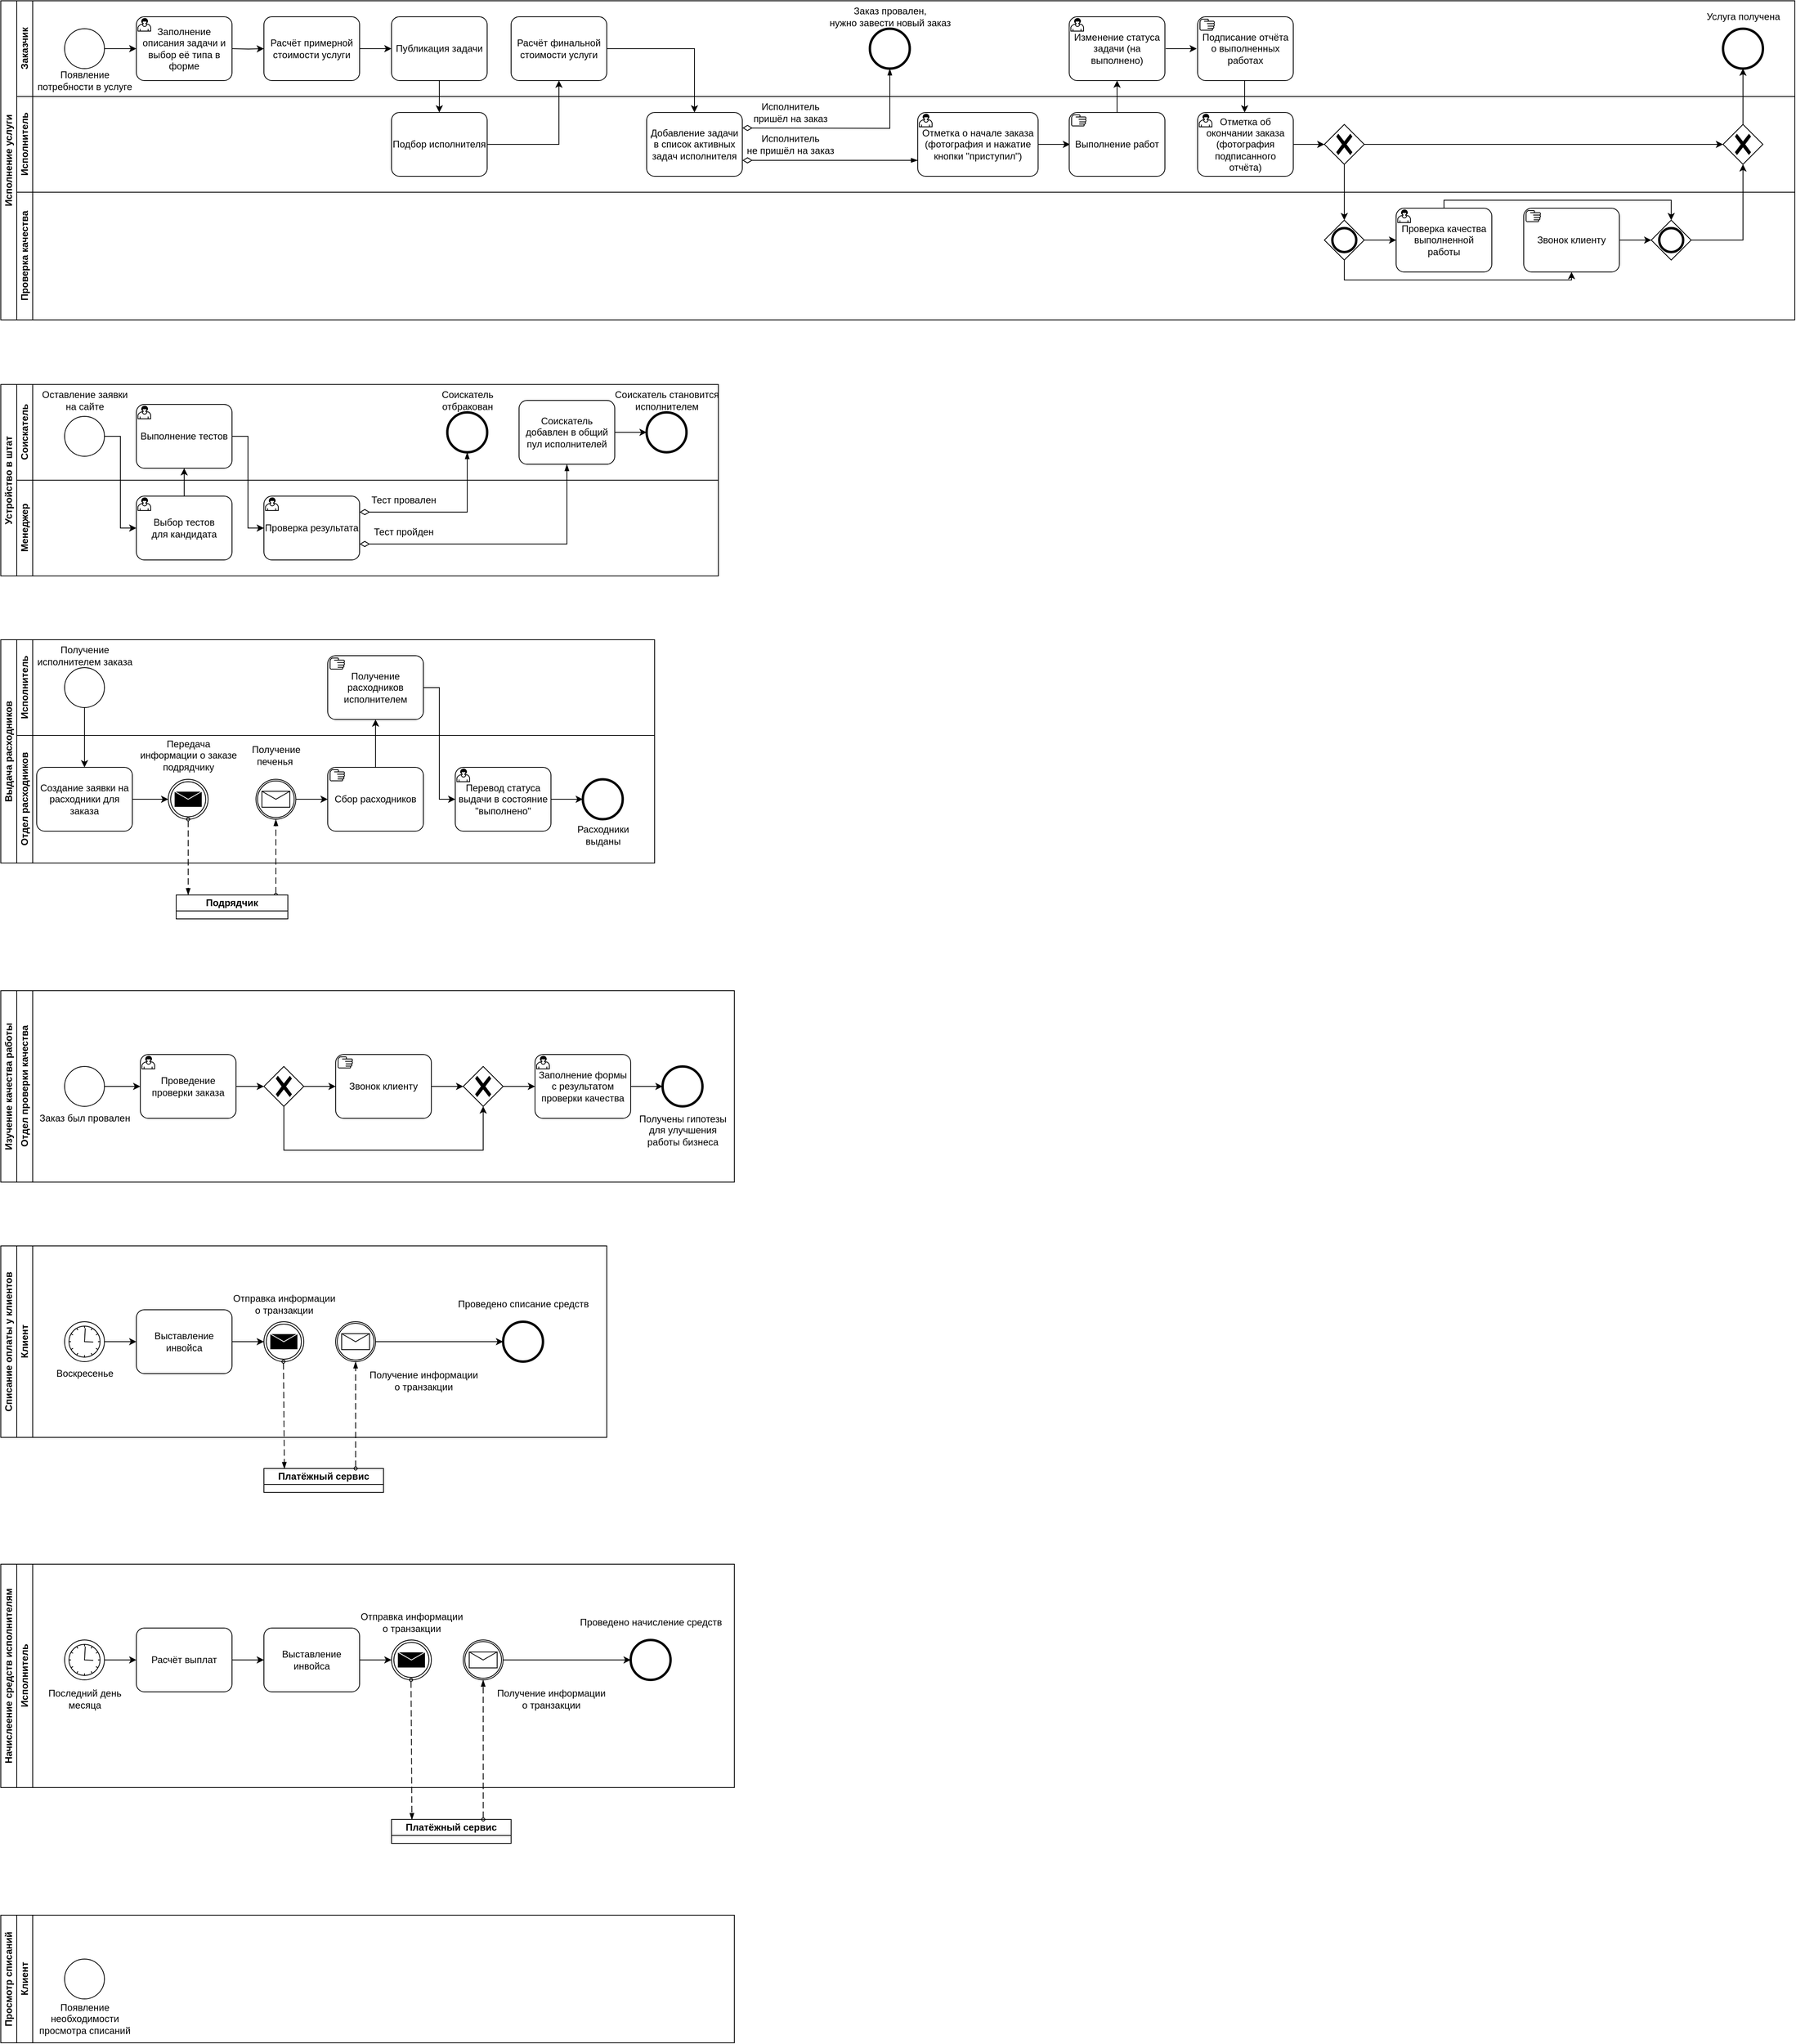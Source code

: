 <mxfile>
    <diagram id="VRIWvG7t2p2S4sPS8mSp" name="Page-1">
        <mxGraphModel dx="1194" dy="827" grid="1" gridSize="10" guides="1" tooltips="1" connect="1" arrows="1" fold="1" page="1" pageScale="1" pageWidth="1169" pageHeight="827" math="0" shadow="0">
            <root>
                <mxCell id="0"/>
                <mxCell id="1" parent="0"/>
                <mxCell id="4" value="Исполнение услуги" style="swimlane;html=1;childLayout=stackLayout;resizeParent=1;resizeParentMax=0;horizontal=0;startSize=20;horizontalStack=0;whiteSpace=wrap;" parent="1" vertex="1">
                    <mxGeometry x="40" y="40" width="2250" height="400" as="geometry"/>
                </mxCell>
                <mxCell id="5" value="Заказчик" style="swimlane;html=1;startSize=20;horizontal=0;" parent="4" vertex="1">
                    <mxGeometry x="20" width="2230" height="120" as="geometry">
                        <mxRectangle x="20" width="710" height="30" as="alternateBounds"/>
                    </mxGeometry>
                </mxCell>
                <mxCell id="15" value="" style="edgeStyle=none;html=1;" parent="5" source="12" edge="1">
                    <mxGeometry relative="1" as="geometry">
                        <mxPoint x="150" y="60" as="targetPoint"/>
                    </mxGeometry>
                </mxCell>
                <mxCell id="12" value="" style="points=[[0.145,0.145,0],[0.5,0,0],[0.855,0.145,0],[1,0.5,0],[0.855,0.855,0],[0.5,1,0],[0.145,0.855,0],[0,0.5,0]];shape=mxgraph.bpmn.event;html=1;verticalLabelPosition=bottom;labelBackgroundColor=#ffffff;verticalAlign=top;align=center;perimeter=ellipsePerimeter;outlineConnect=0;aspect=fixed;outline=standard;symbol=general;" parent="5" vertex="1">
                    <mxGeometry x="60" y="35" width="50" height="50" as="geometry"/>
                </mxCell>
                <mxCell id="13" value="Появление&lt;br&gt;потребности в услуге" style="text;html=1;align=center;verticalAlign=middle;resizable=0;points=[];autosize=1;strokeColor=none;fillColor=none;" parent="5" vertex="1">
                    <mxGeometry x="15" y="80" width="140" height="40" as="geometry"/>
                </mxCell>
                <mxCell id="22" value="Публикация задачи" style="points=[[0.25,0,0],[0.5,0,0],[0.75,0,0],[1,0.25,0],[1,0.5,0],[1,0.75,0],[0.75,1,0],[0.5,1,0],[0.25,1,0],[0,0.75,0],[0,0.5,0],[0,0.25,0]];shape=mxgraph.bpmn.task;whiteSpace=wrap;rectStyle=rounded;size=10;html=1;taskMarker=abstract;" parent="5" vertex="1">
                    <mxGeometry x="470" y="20" width="120" height="80" as="geometry"/>
                </mxCell>
                <mxCell id="68" value="" style="edgeStyle=orthogonalEdgeStyle;rounded=0;html=1;" parent="5" edge="1">
                    <mxGeometry relative="1" as="geometry">
                        <mxPoint x="1441" y="60" as="sourcePoint"/>
                        <mxPoint x="1480" y="60" as="targetPoint"/>
                    </mxGeometry>
                </mxCell>
                <mxCell id="98" value="Заполнение описания задачи и выбор её типа в форме" style="points=[[0.25,0,0],[0.5,0,0],[0.75,0,0],[1,0.25,0],[1,0.5,0],[1,0.75,0],[0.75,1,0],[0.5,1,0],[0.25,1,0],[0,0.75,0],[0,0.5,0],[0,0.25,0]];shape=mxgraph.bpmn.task;whiteSpace=wrap;rectStyle=rounded;size=10;html=1;taskMarker=user;strokeColor=default;" parent="5" vertex="1">
                    <mxGeometry x="150" y="20" width="120" height="80" as="geometry"/>
                </mxCell>
                <mxCell id="16" value="Расчёт примерной стоимости услуги" style="points=[[0.25,0,0],[0.5,0,0],[0.75,0,0],[1,0.25,0],[1,0.5,0],[1,0.75,0],[0.75,1,0],[0.5,1,0],[0.25,1,0],[0,0.75,0],[0,0.5,0],[0,0.25,0]];shape=mxgraph.bpmn.task;whiteSpace=wrap;rectStyle=rounded;size=10;html=1;taskMarker=abstract;" parent="5" vertex="1">
                    <mxGeometry x="310" y="20" width="120" height="80" as="geometry"/>
                </mxCell>
                <mxCell id="23" value="" style="edgeStyle=orthogonalEdgeStyle;rounded=0;html=1;entryX=0;entryY=0.5;entryDx=0;entryDy=0;entryPerimeter=0;" parent="5" source="16" target="22" edge="1">
                    <mxGeometry relative="1" as="geometry"/>
                </mxCell>
                <mxCell id="74" value="Расчёт финальной стоимости услуги" style="points=[[0.25,0,0],[0.5,0,0],[0.75,0,0],[1,0.25,0],[1,0.5,0],[1,0.75,0],[0.75,1,0],[0.5,1,0],[0.25,1,0],[0,0.75,0],[0,0.5,0],[0,0.25,0]];shape=mxgraph.bpmn.task;whiteSpace=wrap;rectStyle=rounded;size=10;html=1;taskMarker=abstract;" parent="5" vertex="1">
                    <mxGeometry x="620" y="20" width="120" height="80" as="geometry"/>
                </mxCell>
                <mxCell id="128" value="Изменение статуса задачи (на выполнено)" style="points=[[0.25,0,0],[0.5,0,0],[0.75,0,0],[1,0.25,0],[1,0.5,0],[1,0.75,0],[0.75,1,0],[0.5,1,0],[0.25,1,0],[0,0.75,0],[0,0.5,0],[0,0.25,0]];shape=mxgraph.bpmn.task;whiteSpace=wrap;rectStyle=rounded;size=10;html=1;taskMarker=user;strokeColor=default;" parent="5" vertex="1">
                    <mxGeometry x="1320" y="20" width="120" height="80" as="geometry"/>
                </mxCell>
                <mxCell id="131" value="Подписание отчёта о выполненных работах" style="points=[[0.25,0,0],[0.5,0,0],[0.75,0,0],[1,0.25,0],[1,0.5,0],[1,0.75,0],[0.75,1,0],[0.5,1,0],[0.25,1,0],[0,0.75,0],[0,0.5,0],[0,0.25,0]];shape=mxgraph.bpmn.task;whiteSpace=wrap;rectStyle=rounded;size=10;html=1;taskMarker=manual;strokeColor=default;" parent="5" vertex="1">
                    <mxGeometry x="1481" y="20" width="120" height="80" as="geometry"/>
                </mxCell>
                <mxCell id="72" value="" style="points=[[0.145,0.145,0],[0.5,0,0],[0.855,0.145,0],[1,0.5,0],[0.855,0.855,0],[0.5,1,0],[0.145,0.855,0],[0,0.5,0]];shape=mxgraph.bpmn.event;html=1;verticalLabelPosition=bottom;labelBackgroundColor=#ffffff;verticalAlign=top;align=center;perimeter=ellipsePerimeter;outlineConnect=0;aspect=fixed;outline=end;symbol=terminate2;" parent="5" vertex="1">
                    <mxGeometry x="2140" y="35" width="50" height="50" as="geometry"/>
                </mxCell>
                <mxCell id="134" value="Услуга получена" style="text;html=1;align=center;verticalAlign=middle;resizable=0;points=[];autosize=1;strokeColor=none;fillColor=none;" parent="5" vertex="1">
                    <mxGeometry x="2105" y="5" width="120" height="30" as="geometry"/>
                </mxCell>
                <mxCell id="161" value="" style="points=[[0.145,0.145,0],[0.5,0,0],[0.855,0.145,0],[1,0.5,0],[0.855,0.855,0],[0.5,1,0],[0.145,0.855,0],[0,0.5,0]];shape=mxgraph.bpmn.event;html=1;verticalLabelPosition=bottom;labelBackgroundColor=#ffffff;verticalAlign=top;align=center;perimeter=ellipsePerimeter;outlineConnect=0;aspect=fixed;outline=end;symbol=terminate2;strokeColor=default;" parent="5" vertex="1">
                    <mxGeometry x="1070" y="35" width="50" height="50" as="geometry"/>
                </mxCell>
                <mxCell id="163" value="Заказ провален,&lt;br&gt;нужно завести новый заказ" style="text;html=1;align=center;verticalAlign=middle;resizable=0;points=[];autosize=1;strokeColor=none;fillColor=none;" parent="5" vertex="1">
                    <mxGeometry x="1005" width="180" height="40" as="geometry"/>
                </mxCell>
                <mxCell id="19" style="edgeStyle=orthogonalEdgeStyle;html=1;entryX=0;entryY=0.5;entryDx=0;entryDy=0;entryPerimeter=0;rounded=0;" parent="4" target="16" edge="1">
                    <mxGeometry relative="1" as="geometry">
                        <mxPoint x="290" y="60" as="sourcePoint"/>
                    </mxGeometry>
                </mxCell>
                <mxCell id="24" style="edgeStyle=orthogonalEdgeStyle;rounded=0;html=1;entryX=0.5;entryY=0;entryDx=0;entryDy=0;entryPerimeter=0;" parent="4" source="22" target="17" edge="1">
                    <mxGeometry relative="1" as="geometry"/>
                </mxCell>
                <mxCell id="71" style="edgeStyle=orthogonalEdgeStyle;rounded=0;html=1;entryX=0.5;entryY=0;entryDx=0;entryDy=0;entryPerimeter=0;" parent="4" edge="1">
                    <mxGeometry relative="1" as="geometry">
                        <mxPoint x="1560" y="100" as="sourcePoint"/>
                        <mxPoint x="1560" y="140" as="targetPoint"/>
                    </mxGeometry>
                </mxCell>
                <mxCell id="75" value="" style="edgeStyle=orthogonalEdgeStyle;html=1;entryX=0.5;entryY=1;entryDx=0;entryDy=0;entryPerimeter=0;exitX=1;exitY=0.5;exitDx=0;exitDy=0;exitPerimeter=0;rounded=0;" parent="4" source="17" target="74" edge="1">
                    <mxGeometry relative="1" as="geometry"/>
                </mxCell>
                <mxCell id="76" value="" style="edgeStyle=orthogonalEdgeStyle;html=1;exitX=1;exitY=0.5;exitDx=0;exitDy=0;exitPerimeter=0;entryX=0.5;entryY=0;entryDx=0;entryDy=0;entryPerimeter=0;rounded=0;" parent="4" source="74" target="124" edge="1">
                    <mxGeometry relative="1" as="geometry">
                        <mxPoint x="757" y="100" as="sourcePoint"/>
                        <mxPoint x="813.333" y="140" as="targetPoint"/>
                    </mxGeometry>
                </mxCell>
                <mxCell id="130" value="" style="edgeStyle=orthogonalEdgeStyle;rounded=0;jumpStyle=gap;html=1;" parent="4" source="127" target="128" edge="1">
                    <mxGeometry relative="1" as="geometry"/>
                </mxCell>
                <mxCell id="51" value="Исполнитель" style="swimlane;html=1;startSize=20;horizontal=0;" parent="4" vertex="1">
                    <mxGeometry x="20" y="120" width="2230" height="120" as="geometry">
                        <mxRectangle x="20" y="120" width="710" height="30" as="alternateBounds"/>
                    </mxGeometry>
                </mxCell>
                <mxCell id="64" value="" style="edgeStyle=orthogonalEdgeStyle;rounded=0;html=1;" parent="51" edge="1">
                    <mxGeometry relative="1" as="geometry">
                        <mxPoint x="1281" y="60" as="sourcePoint"/>
                        <mxPoint x="1321" y="60" as="targetPoint"/>
                    </mxGeometry>
                </mxCell>
                <mxCell id="17" value="Подбор исполнителя" style="points=[[0.25,0,0],[0.5,0,0],[0.75,0,0],[1,0.25,0],[1,0.5,0],[1,0.75,0],[0.75,1,0],[0.5,1,0],[0.25,1,0],[0,0.75,0],[0,0.5,0],[0,0.25,0]];shape=mxgraph.bpmn.task;whiteSpace=wrap;rectStyle=rounded;size=10;html=1;taskMarker=abstract;" parent="51" vertex="1">
                    <mxGeometry x="470" y="20" width="120" height="80" as="geometry"/>
                </mxCell>
                <mxCell id="124" value="Добавление задачи в список активных задач исполнителя" style="points=[[0.25,0,0],[0.5,0,0],[0.75,0,0],[1,0.25,0],[1,0.5,0],[1,0.75,0],[0.75,1,0],[0.5,1,0],[0.25,1,0],[0,0.75,0],[0,0.5,0],[0,0.25,0]];shape=mxgraph.bpmn.task;whiteSpace=wrap;rectStyle=rounded;size=10;html=1;taskMarker=abstract;strokeColor=default;" parent="51" vertex="1">
                    <mxGeometry x="790" y="20" width="120" height="80" as="geometry"/>
                </mxCell>
                <mxCell id="125" value="Отметка о начале заказа (фотография и нажатие кнопки &quot;приступил&quot;)" style="points=[[0.25,0,0],[0.5,0,0],[0.75,0,0],[1,0.25,0],[1,0.5,0],[1,0.75,0],[0.75,1,0],[0.5,1,0],[0.25,1,0],[0,0.75,0],[0,0.5,0],[0,0.25,0]];shape=mxgraph.bpmn.task;whiteSpace=wrap;rectStyle=rounded;size=10;html=1;taskMarker=user;strokeColor=default;" parent="51" vertex="1">
                    <mxGeometry x="1130" y="20" width="151" height="80" as="geometry"/>
                </mxCell>
                <mxCell id="127" value="Выполнение работ" style="points=[[0.25,0,0],[0.5,0,0],[0.75,0,0],[1,0.25,0],[1,0.5,0],[1,0.75,0],[0.75,1,0],[0.5,1,0],[0.25,1,0],[0,0.75,0],[0,0.5,0],[0,0.25,0]];shape=mxgraph.bpmn.task;whiteSpace=wrap;rectStyle=rounded;size=10;html=1;taskMarker=manual;strokeColor=default;" parent="51" vertex="1">
                    <mxGeometry x="1320" y="20" width="120" height="80" as="geometry"/>
                </mxCell>
                <mxCell id="193" value="" style="edgeStyle=orthogonalEdgeStyle;rounded=0;jumpStyle=gap;html=1;" parent="51" source="132" target="192" edge="1">
                    <mxGeometry relative="1" as="geometry"/>
                </mxCell>
                <mxCell id="132" value="Отметка об окончании заказа (фотография подписанного отчёта)" style="points=[[0.25,0,0],[0.5,0,0],[0.75,0,0],[1,0.25,0],[1,0.5,0],[1,0.75,0],[0.75,1,0],[0.5,1,0],[0.25,1,0],[0,0.75,0],[0,0.5,0],[0,0.25,0]];shape=mxgraph.bpmn.task;whiteSpace=wrap;rectStyle=rounded;size=10;html=1;taskMarker=user;strokeColor=default;" parent="51" vertex="1">
                    <mxGeometry x="1481" y="20" width="120" height="80" as="geometry"/>
                </mxCell>
                <mxCell id="157" value="" style="edgeStyle=orthogonalEdgeStyle;fontSize=12;html=1;endArrow=blockThin;endFill=1;startArrow=diamondThin;startFill=0;endSize=6;startSize=10;rounded=0;jumpStyle=gap;entryX=0.5;entryY=1;entryDx=0;entryDy=0;entryPerimeter=0;" parent="51" target="161" edge="1">
                    <mxGeometry width="160" relative="1" as="geometry">
                        <mxPoint x="910" y="39.43" as="sourcePoint"/>
                        <mxPoint x="1070" y="39.43" as="targetPoint"/>
                    </mxGeometry>
                </mxCell>
                <mxCell id="158" value="Исполнитель&lt;br&gt;пришёл на заказ" style="text;html=1;align=center;verticalAlign=middle;resizable=0;points=[];autosize=1;strokeColor=none;fillColor=none;" parent="51" vertex="1">
                    <mxGeometry x="910" width="120" height="40" as="geometry"/>
                </mxCell>
                <mxCell id="159" value="" style="edgeStyle=elbowEdgeStyle;fontSize=12;html=1;endArrow=blockThin;endFill=1;startArrow=diamondThin;startFill=0;endSize=6;startSize=10;rounded=0;jumpStyle=gap;entryX=0;entryY=0.75;entryDx=0;entryDy=0;entryPerimeter=0;" parent="51" target="125" edge="1">
                    <mxGeometry width="160" relative="1" as="geometry">
                        <mxPoint x="910" y="80" as="sourcePoint"/>
                        <mxPoint x="1070" y="80" as="targetPoint"/>
                    </mxGeometry>
                </mxCell>
                <mxCell id="160" value="Исполнитель&lt;br&gt;не пришёл на заказ" style="text;html=1;align=center;verticalAlign=middle;resizable=0;points=[];autosize=1;strokeColor=none;fillColor=none;" parent="51" vertex="1">
                    <mxGeometry x="900" y="40" width="140" height="40" as="geometry"/>
                </mxCell>
                <mxCell id="197" value="" style="edgeStyle=orthogonalEdgeStyle;rounded=0;jumpStyle=gap;html=1;entryX=0;entryY=0.5;entryDx=0;entryDy=0;entryPerimeter=0;" parent="51" source="192" target="208" edge="1">
                    <mxGeometry relative="1" as="geometry">
                        <mxPoint x="2130" y="60" as="targetPoint"/>
                    </mxGeometry>
                </mxCell>
                <mxCell id="192" value="" style="points=[[0.25,0.25,0],[0.5,0,0],[0.75,0.25,0],[1,0.5,0],[0.75,0.75,0],[0.5,1,0],[0.25,0.75,0],[0,0.5,0]];shape=mxgraph.bpmn.gateway2;html=1;verticalLabelPosition=bottom;labelBackgroundColor=#ffffff;verticalAlign=top;align=center;perimeter=rhombusPerimeter;outlineConnect=0;outline=none;symbol=none;gwType=exclusive;strokeColor=default;" parent="51" vertex="1">
                    <mxGeometry x="1640" y="35" width="50" height="50" as="geometry"/>
                </mxCell>
                <mxCell id="208" value="" style="points=[[0.25,0.25,0],[0.5,0,0],[0.75,0.25,0],[1,0.5,0],[0.75,0.75,0],[0.5,1,0],[0.25,0.75,0],[0,0.5,0]];shape=mxgraph.bpmn.gateway2;html=1;verticalLabelPosition=bottom;labelBackgroundColor=#ffffff;verticalAlign=top;align=center;perimeter=rhombusPerimeter;outlineConnect=0;outline=none;symbol=none;gwType=exclusive;strokeColor=default;" parent="51" vertex="1">
                    <mxGeometry x="2140" y="35" width="50" height="50" as="geometry"/>
                </mxCell>
                <mxCell id="191" value="Проверка качества" style="swimlane;html=1;startSize=20;horizontal=0;" parent="4" vertex="1">
                    <mxGeometry x="20" y="240" width="2230" height="160" as="geometry">
                        <mxRectangle x="20" y="120" width="710" height="30" as="alternateBounds"/>
                    </mxGeometry>
                </mxCell>
                <mxCell id="202" value="" style="edgeStyle=orthogonalEdgeStyle;rounded=0;jumpStyle=gap;html=1;" parent="191" source="200" target="194" edge="1">
                    <mxGeometry relative="1" as="geometry"/>
                </mxCell>
                <mxCell id="203" style="edgeStyle=orthogonalEdgeStyle;rounded=0;jumpStyle=gap;html=1;entryX=0.5;entryY=1;entryDx=0;entryDy=0;entryPerimeter=0;" parent="191" source="200" edge="1">
                    <mxGeometry relative="1" as="geometry">
                        <mxPoint x="1950" y="100" as="targetPoint"/>
                        <Array as="points">
                            <mxPoint x="1665" y="110"/>
                            <mxPoint x="1950" y="110"/>
                        </Array>
                    </mxGeometry>
                </mxCell>
                <mxCell id="200" value="" style="points=[[0.25,0.25,0],[0.5,0,0],[0.75,0.25,0],[1,0.5,0],[0.75,0.75,0],[0.5,1,0],[0.25,0.75,0],[0,0.5,0]];shape=mxgraph.bpmn.gateway2;html=1;verticalLabelPosition=bottom;labelBackgroundColor=#ffffff;verticalAlign=top;align=center;perimeter=rhombusPerimeter;outlineConnect=0;outline=end;symbol=general;strokeColor=default;" parent="191" vertex="1">
                    <mxGeometry x="1640" y="35" width="50" height="50" as="geometry"/>
                </mxCell>
                <mxCell id="207" style="edgeStyle=orthogonalEdgeStyle;rounded=0;jumpStyle=gap;html=1;entryX=0.5;entryY=0;entryDx=0;entryDy=0;entryPerimeter=0;exitX=0.5;exitY=0;exitDx=0;exitDy=0;exitPerimeter=0;" parent="191" source="194" target="205" edge="1">
                    <mxGeometry relative="1" as="geometry"/>
                </mxCell>
                <mxCell id="194" value="Проверка качества выполненной работы" style="points=[[0.25,0,0],[0.5,0,0],[0.75,0,0],[1,0.25,0],[1,0.5,0],[1,0.75,0],[0.75,1,0],[0.5,1,0],[0.25,1,0],[0,0.75,0],[0,0.5,0],[0,0.25,0]];shape=mxgraph.bpmn.task;whiteSpace=wrap;rectStyle=rounded;size=10;html=1;taskMarker=user;strokeColor=default;" parent="191" vertex="1">
                    <mxGeometry x="1730" y="20" width="120" height="80" as="geometry"/>
                </mxCell>
                <mxCell id="206" value="" style="edgeStyle=orthogonalEdgeStyle;rounded=0;jumpStyle=gap;html=1;" parent="191" source="204" target="205" edge="1">
                    <mxGeometry relative="1" as="geometry"/>
                </mxCell>
                <mxCell id="204" value="Звонок клиенту" style="points=[[0.25,0,0],[0.5,0,0],[0.75,0,0],[1,0.25,0],[1,0.5,0],[1,0.75,0],[0.75,1,0],[0.5,1,0],[0.25,1,0],[0,0.75,0],[0,0.5,0],[0,0.25,0]];shape=mxgraph.bpmn.task;whiteSpace=wrap;rectStyle=rounded;size=10;html=1;taskMarker=manual;strokeColor=default;" parent="191" vertex="1">
                    <mxGeometry x="1890" y="20" width="120" height="80" as="geometry"/>
                </mxCell>
                <mxCell id="205" value="" style="points=[[0.25,0.25,0],[0.5,0,0],[0.75,0.25,0],[1,0.5,0],[0.75,0.75,0],[0.5,1,0],[0.25,0.75,0],[0,0.5,0]];shape=mxgraph.bpmn.gateway2;html=1;verticalLabelPosition=bottom;labelBackgroundColor=#ffffff;verticalAlign=top;align=center;perimeter=rhombusPerimeter;outlineConnect=0;outline=end;symbol=general;strokeColor=default;" parent="191" vertex="1">
                    <mxGeometry x="2050" y="35" width="50" height="50" as="geometry"/>
                </mxCell>
                <mxCell id="201" value="" style="edgeStyle=orthogonalEdgeStyle;rounded=0;jumpStyle=gap;html=1;" parent="4" source="192" target="200" edge="1">
                    <mxGeometry relative="1" as="geometry"/>
                </mxCell>
                <mxCell id="209" style="edgeStyle=orthogonalEdgeStyle;rounded=0;jumpStyle=gap;html=1;" parent="4" source="205" target="208" edge="1">
                    <mxGeometry relative="1" as="geometry"/>
                </mxCell>
                <mxCell id="210" style="edgeStyle=orthogonalEdgeStyle;rounded=0;jumpStyle=gap;html=1;entryX=0.5;entryY=1;entryDx=0;entryDy=0;entryPerimeter=0;" parent="4" source="208" target="72" edge="1">
                    <mxGeometry relative="1" as="geometry"/>
                </mxCell>
                <mxCell id="45" value="Устройство в штат" style="swimlane;html=1;childLayout=stackLayout;resizeParent=1;resizeParentMax=0;horizontal=0;startSize=20;horizontalStack=0;whiteSpace=wrap;" parent="1" vertex="1">
                    <mxGeometry x="40" y="521" width="900" height="240" as="geometry"/>
                </mxCell>
                <mxCell id="46" value="Соискатель" style="swimlane;html=1;startSize=20;horizontal=0;" parent="45" vertex="1">
                    <mxGeometry x="20" width="880" height="120" as="geometry"/>
                </mxCell>
                <mxCell id="78" value="Оставление заявки&lt;br&gt;на сайте" style="text;html=1;align=center;verticalAlign=middle;resizable=0;points=[];autosize=1;strokeColor=none;fillColor=none;" parent="46" vertex="1">
                    <mxGeometry x="20" width="130" height="40" as="geometry"/>
                </mxCell>
                <mxCell id="135" value="" style="points=[[0.145,0.145,0],[0.5,0,0],[0.855,0.145,0],[1,0.5,0],[0.855,0.855,0],[0.5,1,0],[0.145,0.855,0],[0,0.5,0]];shape=mxgraph.bpmn.event;html=1;verticalLabelPosition=bottom;labelBackgroundColor=#ffffff;verticalAlign=top;align=center;perimeter=ellipsePerimeter;outlineConnect=0;aspect=fixed;outline=standard;symbol=general;strokeColor=default;" parent="46" vertex="1">
                    <mxGeometry x="60" y="40" width="50" height="50" as="geometry"/>
                </mxCell>
                <mxCell id="94" value="Выполнение тестов" style="points=[[0.25,0,0],[0.5,0,0],[0.75,0,0],[1,0.25,0],[1,0.5,0],[1,0.75,0],[0.75,1,0],[0.5,1,0],[0.25,1,0],[0,0.75,0],[0,0.5,0],[0,0.25,0]];shape=mxgraph.bpmn.task;whiteSpace=wrap;rectStyle=rounded;size=10;html=1;taskMarker=user;strokeColor=default;" parent="46" vertex="1">
                    <mxGeometry x="150" y="25" width="120" height="80" as="geometry"/>
                </mxCell>
                <mxCell id="145" value="" style="points=[[0.145,0.145,0],[0.5,0,0],[0.855,0.145,0],[1,0.5,0],[0.855,0.855,0],[0.5,1,0],[0.145,0.855,0],[0,0.5,0]];shape=mxgraph.bpmn.event;html=1;verticalLabelPosition=bottom;labelBackgroundColor=#ffffff;verticalAlign=top;align=center;perimeter=ellipsePerimeter;outlineConnect=0;aspect=fixed;outline=end;symbol=terminate2;strokeColor=default;" parent="46" vertex="1">
                    <mxGeometry x="540" y="35" width="50" height="50" as="geometry"/>
                </mxCell>
                <mxCell id="146" value="Соискатель&lt;br&gt;отбракован" style="text;html=1;align=center;verticalAlign=middle;resizable=0;points=[];autosize=1;strokeColor=none;fillColor=none;" parent="46" vertex="1">
                    <mxGeometry x="520" width="90" height="40" as="geometry"/>
                </mxCell>
                <mxCell id="149" value="" style="edgeStyle=orthogonalEdgeStyle;rounded=0;jumpStyle=gap;html=1;" parent="46" source="147" target="148" edge="1">
                    <mxGeometry relative="1" as="geometry"/>
                </mxCell>
                <mxCell id="147" value="Соискатель добавлен в общий пул исполнителей" style="points=[[0.25,0,0],[0.5,0,0],[0.75,0,0],[1,0.25,0],[1,0.5,0],[1,0.75,0],[0.75,1,0],[0.5,1,0],[0.25,1,0],[0,0.75,0],[0,0.5,0],[0,0.25,0]];shape=mxgraph.bpmn.task;whiteSpace=wrap;rectStyle=rounded;size=10;html=1;taskMarker=abstract;strokeColor=default;" parent="46" vertex="1">
                    <mxGeometry x="630" y="20" width="120" height="80" as="geometry"/>
                </mxCell>
                <mxCell id="148" value="" style="points=[[0.145,0.145,0],[0.5,0,0],[0.855,0.145,0],[1,0.5,0],[0.855,0.855,0],[0.5,1,0],[0.145,0.855,0],[0,0.5,0]];shape=mxgraph.bpmn.event;html=1;verticalLabelPosition=bottom;labelBackgroundColor=#ffffff;verticalAlign=top;align=center;perimeter=ellipsePerimeter;outlineConnect=0;aspect=fixed;outline=end;symbol=terminate2;strokeColor=default;" parent="46" vertex="1">
                    <mxGeometry x="790" y="35" width="50" height="50" as="geometry"/>
                </mxCell>
                <mxCell id="150" value="Соискатель становится&lt;br&gt;исполнителем" style="text;html=1;align=center;verticalAlign=middle;resizable=0;points=[];autosize=1;strokeColor=none;fillColor=none;" parent="46" vertex="1">
                    <mxGeometry x="735" width="160" height="40" as="geometry"/>
                </mxCell>
                <mxCell id="47" value="Менеджер" style="swimlane;html=1;startSize=20;horizontal=0;" parent="45" vertex="1">
                    <mxGeometry x="20" y="120" width="880" height="120" as="geometry"/>
                </mxCell>
                <mxCell id="93" value="Выбор тестов&lt;br style=&quot;border-color: var(--border-color);&quot;&gt;для кандидата" style="points=[[0.25,0,0],[0.5,0,0],[0.75,0,0],[1,0.25,0],[1,0.5,0],[1,0.75,0],[0.75,1,0],[0.5,1,0],[0.25,1,0],[0,0.75,0],[0,0.5,0],[0,0.25,0]];shape=mxgraph.bpmn.task;whiteSpace=wrap;rectStyle=rounded;size=10;html=1;taskMarker=user;strokeColor=default;" parent="47" vertex="1">
                    <mxGeometry x="150" y="20" width="120" height="80" as="geometry"/>
                </mxCell>
                <mxCell id="95" value="Проверка результата" style="points=[[0.25,0,0],[0.5,0,0],[0.75,0,0],[1,0.25,0],[1,0.5,0],[1,0.75,0],[0.75,1,0],[0.5,1,0],[0.25,1,0],[0,0.75,0],[0,0.5,0],[0,0.25,0]];shape=mxgraph.bpmn.task;whiteSpace=wrap;rectStyle=rounded;size=10;html=1;taskMarker=user;strokeColor=default;" parent="47" vertex="1">
                    <mxGeometry x="310" y="20" width="120" height="80" as="geometry"/>
                </mxCell>
                <mxCell id="141" value="" style="edgeStyle=elbowEdgeStyle;fontSize=12;html=1;endArrow=blockThin;endFill=1;startArrow=diamondThin;startFill=0;endSize=6;startSize=10;rounded=0;jumpStyle=gap;entryX=0.5;entryY=1;entryDx=0;entryDy=0;entryPerimeter=0;" parent="47" target="145" edge="1">
                    <mxGeometry width="160" relative="1" as="geometry">
                        <mxPoint x="430" y="40" as="sourcePoint"/>
                        <mxPoint x="590" y="40" as="targetPoint"/>
                        <Array as="points">
                            <mxPoint x="565" y="10"/>
                        </Array>
                    </mxGeometry>
                </mxCell>
                <mxCell id="142" value="Тест провален" style="text;html=1;align=center;verticalAlign=middle;resizable=0;points=[];autosize=1;strokeColor=none;fillColor=none;" parent="47" vertex="1">
                    <mxGeometry x="430" y="10" width="110" height="30" as="geometry"/>
                </mxCell>
                <mxCell id="143" value="" style="edgeStyle=elbowEdgeStyle;fontSize=12;html=1;endArrow=blockThin;endFill=1;startArrow=diamondThin;startFill=0;endSize=6;startSize=10;rounded=0;jumpStyle=gap;entryX=0.5;entryY=1;entryDx=0;entryDy=0;entryPerimeter=0;" parent="47" target="147" edge="1">
                    <mxGeometry width="160" relative="1" as="geometry">
                        <mxPoint x="430" y="80" as="sourcePoint"/>
                        <mxPoint x="590" y="80" as="targetPoint"/>
                        <Array as="points">
                            <mxPoint x="690" y="30"/>
                        </Array>
                    </mxGeometry>
                </mxCell>
                <mxCell id="144" value="Тест пройден" style="text;html=1;align=center;verticalAlign=middle;resizable=0;points=[];autosize=1;strokeColor=none;fillColor=none;" parent="47" vertex="1">
                    <mxGeometry x="435" y="50" width="100" height="30" as="geometry"/>
                </mxCell>
                <mxCell id="137" style="edgeStyle=orthogonalEdgeStyle;rounded=0;jumpStyle=gap;html=1;entryX=0;entryY=0.5;entryDx=0;entryDy=0;entryPerimeter=0;" parent="45" source="135" target="93" edge="1">
                    <mxGeometry relative="1" as="geometry"/>
                </mxCell>
                <mxCell id="138" value="" style="edgeStyle=orthogonalEdgeStyle;rounded=0;jumpStyle=gap;html=1;" parent="45" source="93" target="94" edge="1">
                    <mxGeometry relative="1" as="geometry"/>
                </mxCell>
                <mxCell id="155" style="edgeStyle=orthogonalEdgeStyle;rounded=0;jumpStyle=gap;html=1;entryX=0;entryY=0.5;entryDx=0;entryDy=0;entryPerimeter=0;" parent="45" source="94" target="95" edge="1">
                    <mxGeometry relative="1" as="geometry"/>
                </mxCell>
                <mxCell id="151" value="Выдача расходников" style="swimlane;html=1;childLayout=stackLayout;resizeParent=1;resizeParentMax=0;horizontal=0;startSize=20;horizontalStack=0;whiteSpace=wrap;strokeColor=default;" parent="1" vertex="1">
                    <mxGeometry x="40" y="841" width="820" height="280" as="geometry"/>
                </mxCell>
                <mxCell id="152" value="Исполнитель" style="swimlane;html=1;startSize=20;horizontal=0;strokeColor=default;" parent="151" vertex="1">
                    <mxGeometry x="20" width="800" height="120" as="geometry"/>
                </mxCell>
                <mxCell id="164" value="" style="points=[[0.145,0.145,0],[0.5,0,0],[0.855,0.145,0],[1,0.5,0],[0.855,0.855,0],[0.5,1,0],[0.145,0.855,0],[0,0.5,0]];shape=mxgraph.bpmn.event;html=1;verticalLabelPosition=bottom;labelBackgroundColor=#ffffff;verticalAlign=top;align=center;perimeter=ellipsePerimeter;outlineConnect=0;aspect=fixed;outline=standard;symbol=general;strokeColor=default;" parent="152" vertex="1">
                    <mxGeometry x="60" y="35" width="50" height="50" as="geometry"/>
                </mxCell>
                <mxCell id="165" value="Получение&lt;br&gt;исполнителем заказа" style="text;html=1;align=center;verticalAlign=middle;resizable=0;points=[];autosize=1;strokeColor=none;fillColor=none;" parent="152" vertex="1">
                    <mxGeometry x="10" width="150" height="40" as="geometry"/>
                </mxCell>
                <mxCell id="172" value="Получение расходников исполнителем" style="points=[[0.25,0,0],[0.5,0,0],[0.75,0,0],[1,0.25,0],[1,0.5,0],[1,0.75,0],[0.75,1,0],[0.5,1,0],[0.25,1,0],[0,0.75,0],[0,0.5,0],[0,0.25,0]];shape=mxgraph.bpmn.task;whiteSpace=wrap;rectStyle=rounded;size=10;html=1;taskMarker=manual;strokeColor=default;" parent="152" vertex="1">
                    <mxGeometry x="390" y="20" width="120" height="80" as="geometry"/>
                </mxCell>
                <mxCell id="171" style="edgeStyle=orthogonalEdgeStyle;rounded=0;jumpStyle=gap;html=1;entryX=0.5;entryY=0;entryDx=0;entryDy=0;entryPerimeter=0;" parent="151" source="164" target="166" edge="1">
                    <mxGeometry relative="1" as="geometry"/>
                </mxCell>
                <mxCell id="173" value="" style="edgeStyle=orthogonalEdgeStyle;rounded=0;jumpStyle=gap;html=1;" parent="151" source="169" target="172" edge="1">
                    <mxGeometry relative="1" as="geometry"/>
                </mxCell>
                <mxCell id="175" style="edgeStyle=orthogonalEdgeStyle;rounded=0;jumpStyle=gap;html=1;entryX=0;entryY=0.5;entryDx=0;entryDy=0;entryPerimeter=0;" parent="151" source="172" target="174" edge="1">
                    <mxGeometry relative="1" as="geometry"/>
                </mxCell>
                <mxCell id="153" value="Отдел расходников" style="swimlane;html=1;startSize=20;horizontal=0;strokeColor=default;" parent="151" vertex="1">
                    <mxGeometry x="20" y="120" width="800" height="160" as="geometry">
                        <mxRectangle x="20" y="120" width="1010" height="30" as="alternateBounds"/>
                    </mxGeometry>
                </mxCell>
                <mxCell id="183" value="" style="edgeStyle=orthogonalEdgeStyle;rounded=0;jumpStyle=gap;html=1;" parent="153" source="166" edge="1">
                    <mxGeometry relative="1" as="geometry">
                        <mxPoint x="190" y="80" as="targetPoint"/>
                    </mxGeometry>
                </mxCell>
                <mxCell id="166" value="Создание заявки на расходники для заказа" style="points=[[0.25,0,0],[0.5,0,0],[0.75,0,0],[1,0.25,0],[1,0.5,0],[1,0.75,0],[0.75,1,0],[0.5,1,0],[0.25,1,0],[0,0.75,0],[0,0.5,0],[0,0.25,0]];shape=mxgraph.bpmn.task;whiteSpace=wrap;rectStyle=rounded;size=10;html=1;taskMarker=abstract;strokeColor=default;" parent="153" vertex="1">
                    <mxGeometry x="25" y="40" width="120" height="80" as="geometry"/>
                </mxCell>
                <mxCell id="169" value="Сбор расходников" style="points=[[0.25,0,0],[0.5,0,0],[0.75,0,0],[1,0.25,0],[1,0.5,0],[1,0.75,0],[0.75,1,0],[0.5,1,0],[0.25,1,0],[0,0.75,0],[0,0.5,0],[0,0.25,0]];shape=mxgraph.bpmn.task;whiteSpace=wrap;rectStyle=rounded;size=10;html=1;taskMarker=manual;strokeColor=default;" parent="153" vertex="1">
                    <mxGeometry x="390" y="40" width="120" height="80" as="geometry"/>
                </mxCell>
                <mxCell id="178" value="" style="edgeStyle=orthogonalEdgeStyle;rounded=0;jumpStyle=gap;html=1;" parent="153" source="174" target="177" edge="1">
                    <mxGeometry relative="1" as="geometry"/>
                </mxCell>
                <mxCell id="174" value="Перевод статуса выдачи в состояние &quot;выполнено&quot;" style="points=[[0.25,0,0],[0.5,0,0],[0.75,0,0],[1,0.25,0],[1,0.5,0],[1,0.75,0],[0.75,1,0],[0.5,1,0],[0.25,1,0],[0,0.75,0],[0,0.5,0],[0,0.25,0]];shape=mxgraph.bpmn.task;whiteSpace=wrap;rectStyle=rounded;size=10;html=1;taskMarker=user;strokeColor=default;" parent="153" vertex="1">
                    <mxGeometry x="550" y="40" width="120" height="80" as="geometry"/>
                </mxCell>
                <mxCell id="177" value="" style="points=[[0.145,0.145,0],[0.5,0,0],[0.855,0.145,0],[1,0.5,0],[0.855,0.855,0],[0.5,1,0],[0.145,0.855,0],[0,0.5,0]];shape=mxgraph.bpmn.event;html=1;verticalLabelPosition=bottom;labelBackgroundColor=#ffffff;verticalAlign=top;align=center;perimeter=ellipsePerimeter;outlineConnect=0;aspect=fixed;outline=end;symbol=terminate2;strokeColor=default;" parent="153" vertex="1">
                    <mxGeometry x="710" y="55" width="50" height="50" as="geometry"/>
                </mxCell>
                <mxCell id="179" value="Расходники&lt;br&gt;выданы" style="text;html=1;align=center;verticalAlign=middle;resizable=0;points=[];autosize=1;strokeColor=none;fillColor=none;" parent="153" vertex="1">
                    <mxGeometry x="690" y="105" width="90" height="40" as="geometry"/>
                </mxCell>
                <mxCell id="184" value="Передача&lt;br&gt;информации о заказе&lt;br&gt;подрядчику" style="text;html=1;align=center;verticalAlign=middle;resizable=0;points=[];autosize=1;strokeColor=none;fillColor=none;" parent="153" vertex="1">
                    <mxGeometry x="140" y="-5" width="150" height="60" as="geometry"/>
                </mxCell>
                <mxCell id="186" value="" style="points=[[0.145,0.145,0],[0.5,0,0],[0.855,0.145,0],[1,0.5,0],[0.855,0.855,0],[0.5,1,0],[0.145,0.855,0],[0,0.5,0]];shape=mxgraph.bpmn.event;html=1;verticalLabelPosition=bottom;labelBackgroundColor=#ffffff;verticalAlign=top;align=center;perimeter=ellipsePerimeter;outlineConnect=0;aspect=fixed;outline=throwing;symbol=message;strokeColor=default;" parent="153" vertex="1">
                    <mxGeometry x="190" y="55" width="50" height="50" as="geometry"/>
                </mxCell>
                <mxCell id="190" value="" style="edgeStyle=orthogonalEdgeStyle;rounded=0;jumpStyle=gap;html=1;" parent="153" source="187" target="169" edge="1">
                    <mxGeometry relative="1" as="geometry"/>
                </mxCell>
                <mxCell id="187" value="" style="points=[[0.145,0.145,0],[0.5,0,0],[0.855,0.145,0],[1,0.5,0],[0.855,0.855,0],[0.5,1,0],[0.145,0.855,0],[0,0.5,0]];shape=mxgraph.bpmn.event;html=1;verticalLabelPosition=bottom;labelBackgroundColor=#ffffff;verticalAlign=top;align=center;perimeter=ellipsePerimeter;outlineConnect=0;aspect=fixed;outline=catching;symbol=message;strokeColor=default;" parent="153" vertex="1">
                    <mxGeometry x="300" y="55" width="50" height="50" as="geometry"/>
                </mxCell>
                <mxCell id="189" value="Получение&lt;br&gt;печенья&amp;nbsp;" style="text;html=1;align=center;verticalAlign=middle;resizable=0;points=[];autosize=1;strokeColor=none;fillColor=none;" parent="153" vertex="1">
                    <mxGeometry x="280" y="5" width="90" height="40" as="geometry"/>
                </mxCell>
                <mxCell id="185" value="" style="dashed=1;dashPattern=8 4;endArrow=blockThin;endFill=1;startArrow=oval;startFill=0;endSize=6;startSize=4;html=1;rounded=0;jumpStyle=gap;exitX=0.5;exitY=1;exitDx=0;exitDy=0;exitPerimeter=0;" parent="1" edge="1">
                    <mxGeometry width="160" relative="1" as="geometry">
                        <mxPoint x="275" y="1066" as="sourcePoint"/>
                        <mxPoint x="275" y="1161" as="targetPoint"/>
                    </mxGeometry>
                </mxCell>
                <mxCell id="188" value="" style="dashed=1;dashPattern=8 4;endArrow=blockThin;endFill=1;startArrow=oval;startFill=0;endSize=6;startSize=4;html=1;rounded=0;jumpStyle=gap;entryX=0.5;entryY=1;entryDx=0;entryDy=0;entryPerimeter=0;" parent="1" target="187" edge="1">
                    <mxGeometry width="160" relative="1" as="geometry">
                        <mxPoint x="385" y="1161" as="sourcePoint"/>
                        <mxPoint x="610" y="1128.5" as="targetPoint"/>
                    </mxGeometry>
                </mxCell>
                <mxCell id="211" value="Изучение качества работы" style="swimlane;html=1;childLayout=stackLayout;resizeParent=1;resizeParentMax=0;horizontal=0;startSize=20;horizontalStack=0;whiteSpace=wrap;strokeColor=default;" parent="1" vertex="1">
                    <mxGeometry x="40" y="1281" width="920" height="240" as="geometry"/>
                </mxCell>
                <mxCell id="212" value="Отдел проверки качества" style="swimlane;html=1;startSize=20;horizontal=0;strokeColor=default;" parent="211" vertex="1">
                    <mxGeometry x="20" width="900" height="240" as="geometry"/>
                </mxCell>
                <mxCell id="232" value="" style="edgeStyle=orthogonalEdgeStyle;rounded=0;jumpStyle=gap;html=1;" parent="212" source="219" target="222" edge="1">
                    <mxGeometry relative="1" as="geometry"/>
                </mxCell>
                <mxCell id="219" value="" style="points=[[0.145,0.145,0],[0.5,0,0],[0.855,0.145,0],[1,0.5,0],[0.855,0.855,0],[0.5,1,0],[0.145,0.855,0],[0,0.5,0]];shape=mxgraph.bpmn.event;html=1;verticalLabelPosition=bottom;labelBackgroundColor=#ffffff;verticalAlign=top;align=center;perimeter=ellipsePerimeter;outlineConnect=0;aspect=fixed;outline=standard;symbol=general;strokeColor=default;" parent="212" vertex="1">
                    <mxGeometry x="60" y="95" width="50" height="50" as="geometry"/>
                </mxCell>
                <mxCell id="220" value="Заказ был провален" style="text;html=1;align=center;verticalAlign=middle;resizable=0;points=[];autosize=1;strokeColor=none;fillColor=none;" parent="212" vertex="1">
                    <mxGeometry x="15" y="145" width="140" height="30" as="geometry"/>
                </mxCell>
                <mxCell id="224" value="" style="edgeStyle=orthogonalEdgeStyle;rounded=0;jumpStyle=gap;html=1;" parent="212" source="222" target="223" edge="1">
                    <mxGeometry relative="1" as="geometry"/>
                </mxCell>
                <mxCell id="222" value="Проведение проверки заказа" style="points=[[0.25,0,0],[0.5,0,0],[0.75,0,0],[1,0.25,0],[1,0.5,0],[1,0.75,0],[0.75,1,0],[0.5,1,0],[0.25,1,0],[0,0.75,0],[0,0.5,0],[0,0.25,0]];shape=mxgraph.bpmn.task;whiteSpace=wrap;rectStyle=rounded;size=10;html=1;taskMarker=user;strokeColor=default;" parent="212" vertex="1">
                    <mxGeometry x="155" y="80" width="120" height="80" as="geometry"/>
                </mxCell>
                <mxCell id="226" value="" style="edgeStyle=orthogonalEdgeStyle;rounded=0;jumpStyle=gap;html=1;" parent="212" source="223" target="225" edge="1">
                    <mxGeometry relative="1" as="geometry"/>
                </mxCell>
                <mxCell id="229" style="edgeStyle=orthogonalEdgeStyle;rounded=0;jumpStyle=gap;html=1;" parent="212" source="223" target="227" edge="1">
                    <mxGeometry relative="1" as="geometry">
                        <Array as="points">
                            <mxPoint x="335" y="200"/>
                            <mxPoint x="585" y="200"/>
                        </Array>
                    </mxGeometry>
                </mxCell>
                <mxCell id="223" value="" style="points=[[0.25,0.25,0],[0.5,0,0],[0.75,0.25,0],[1,0.5,0],[0.75,0.75,0],[0.5,1,0],[0.25,0.75,0],[0,0.5,0]];shape=mxgraph.bpmn.gateway2;html=1;verticalLabelPosition=bottom;labelBackgroundColor=#ffffff;verticalAlign=top;align=center;perimeter=rhombusPerimeter;outlineConnect=0;outline=none;symbol=none;gwType=exclusive;strokeColor=default;" parent="212" vertex="1">
                    <mxGeometry x="310" y="95" width="50" height="50" as="geometry"/>
                </mxCell>
                <mxCell id="228" value="" style="edgeStyle=orthogonalEdgeStyle;rounded=0;jumpStyle=gap;html=1;" parent="212" source="225" target="227" edge="1">
                    <mxGeometry relative="1" as="geometry"/>
                </mxCell>
                <mxCell id="225" value="Звонок клиенту" style="points=[[0.25,0,0],[0.5,0,0],[0.75,0,0],[1,0.25,0],[1,0.5,0],[1,0.75,0],[0.75,1,0],[0.5,1,0],[0.25,1,0],[0,0.75,0],[0,0.5,0],[0,0.25,0]];shape=mxgraph.bpmn.task;whiteSpace=wrap;rectStyle=rounded;size=10;html=1;taskMarker=manual;strokeColor=default;" parent="212" vertex="1">
                    <mxGeometry x="400" y="80" width="120" height="80" as="geometry"/>
                </mxCell>
                <mxCell id="231" value="" style="edgeStyle=orthogonalEdgeStyle;rounded=0;jumpStyle=gap;html=1;" parent="212" source="227" target="230" edge="1">
                    <mxGeometry relative="1" as="geometry"/>
                </mxCell>
                <mxCell id="227" value="" style="points=[[0.25,0.25,0],[0.5,0,0],[0.75,0.25,0],[1,0.5,0],[0.75,0.75,0],[0.5,1,0],[0.25,0.75,0],[0,0.5,0]];shape=mxgraph.bpmn.gateway2;html=1;verticalLabelPosition=bottom;labelBackgroundColor=#ffffff;verticalAlign=top;align=center;perimeter=rhombusPerimeter;outlineConnect=0;outline=none;symbol=none;gwType=exclusive;strokeColor=default;" parent="212" vertex="1">
                    <mxGeometry x="560" y="95" width="50" height="50" as="geometry"/>
                </mxCell>
                <mxCell id="234" value="" style="edgeStyle=orthogonalEdgeStyle;rounded=0;jumpStyle=gap;html=1;" parent="212" source="230" target="233" edge="1">
                    <mxGeometry relative="1" as="geometry"/>
                </mxCell>
                <mxCell id="230" value="Заполнение формы с результатом проверки качества" style="points=[[0.25,0,0],[0.5,0,0],[0.75,0,0],[1,0.25,0],[1,0.5,0],[1,0.75,0],[0.75,1,0],[0.5,1,0],[0.25,1,0],[0,0.75,0],[0,0.5,0],[0,0.25,0]];shape=mxgraph.bpmn.task;whiteSpace=wrap;rectStyle=rounded;size=10;html=1;taskMarker=user;strokeColor=default;" parent="212" vertex="1">
                    <mxGeometry x="650" y="80" width="120" height="80" as="geometry"/>
                </mxCell>
                <mxCell id="233" value="" style="points=[[0.145,0.145,0],[0.5,0,0],[0.855,0.145,0],[1,0.5,0],[0.855,0.855,0],[0.5,1,0],[0.145,0.855,0],[0,0.5,0]];shape=mxgraph.bpmn.event;html=1;verticalLabelPosition=bottom;labelBackgroundColor=#ffffff;verticalAlign=top;align=center;perimeter=ellipsePerimeter;outlineConnect=0;aspect=fixed;outline=end;symbol=terminate2;strokeColor=default;" parent="212" vertex="1">
                    <mxGeometry x="810" y="95" width="50" height="50" as="geometry"/>
                </mxCell>
                <mxCell id="235" value="Получены гипотезы&lt;br&gt;для улучшения&lt;br&gt;работы бизнеса" style="text;html=1;align=center;verticalAlign=middle;resizable=0;points=[];autosize=1;strokeColor=none;fillColor=none;" parent="212" vertex="1">
                    <mxGeometry x="765" y="145" width="140" height="60" as="geometry"/>
                </mxCell>
                <mxCell id="215" value="Подрядчик" style="swimlane;html=1;childLayout=stackLayout;resizeParent=1;resizeParentMax=0;startSize=20;whiteSpace=wrap;strokeColor=default;" parent="1" vertex="1" collapsed="1">
                    <mxGeometry x="260" y="1161" width="140" height="30" as="geometry">
                        <mxRectangle x="260" y="1120" width="40" height="480" as="alternateBounds"/>
                    </mxGeometry>
                </mxCell>
                <mxCell id="236" value="Списание оплаты у клиентов" style="swimlane;html=1;childLayout=stackLayout;resizeParent=1;resizeParentMax=0;horizontal=0;startSize=20;horizontalStack=0;whiteSpace=wrap;strokeColor=default;" parent="1" vertex="1">
                    <mxGeometry x="40" y="1601" width="760" height="240" as="geometry"/>
                </mxCell>
                <mxCell id="237" value="Клиент" style="swimlane;html=1;startSize=20;horizontal=0;strokeColor=default;" parent="236" vertex="1">
                    <mxGeometry x="20" width="740" height="240" as="geometry"/>
                </mxCell>
                <mxCell id="245" value="" style="edgeStyle=none;html=1;" edge="1" parent="237" source="242" target="244">
                    <mxGeometry relative="1" as="geometry"/>
                </mxCell>
                <mxCell id="242" value="" style="points=[[0.145,0.145,0],[0.5,0,0],[0.855,0.145,0],[1,0.5,0],[0.855,0.855,0],[0.5,1,0],[0.145,0.855,0],[0,0.5,0]];shape=mxgraph.bpmn.event;html=1;verticalLabelPosition=bottom;labelBackgroundColor=#ffffff;verticalAlign=top;align=center;perimeter=ellipsePerimeter;outlineConnect=0;aspect=fixed;outline=standard;symbol=timer;" vertex="1" parent="237">
                    <mxGeometry x="60" y="95" width="50" height="50" as="geometry"/>
                </mxCell>
                <mxCell id="243" value="Воскресенье" style="text;html=1;align=center;verticalAlign=middle;resizable=0;points=[];autosize=1;strokeColor=none;fillColor=none;" vertex="1" parent="237">
                    <mxGeometry x="35" y="145" width="100" height="30" as="geometry"/>
                </mxCell>
                <mxCell id="248" value="" style="edgeStyle=none;html=1;" edge="1" parent="237" source="244" target="247">
                    <mxGeometry relative="1" as="geometry"/>
                </mxCell>
                <mxCell id="244" value="Выставление инвойса" style="points=[[0.25,0,0],[0.5,0,0],[0.75,0,0],[1,0.25,0],[1,0.5,0],[1,0.75,0],[0.75,1,0],[0.5,1,0],[0.25,1,0],[0,0.75,0],[0,0.5,0],[0,0.25,0]];shape=mxgraph.bpmn.task;whiteSpace=wrap;rectStyle=rounded;size=10;html=1;taskMarker=abstract;" vertex="1" parent="237">
                    <mxGeometry x="150" y="80" width="120" height="80" as="geometry"/>
                </mxCell>
                <mxCell id="247" value="" style="points=[[0.145,0.145,0],[0.5,0,0],[0.855,0.145,0],[1,0.5,0],[0.855,0.855,0],[0.5,1,0],[0.145,0.855,0],[0,0.5,0]];shape=mxgraph.bpmn.event;html=1;verticalLabelPosition=bottom;labelBackgroundColor=#ffffff;verticalAlign=top;align=center;perimeter=ellipsePerimeter;outlineConnect=0;aspect=fixed;outline=throwing;symbol=message;" vertex="1" parent="237">
                    <mxGeometry x="310" y="95" width="50" height="50" as="geometry"/>
                </mxCell>
                <mxCell id="249" value="Отправка информации&lt;br&gt;о транзакции" style="text;html=1;align=center;verticalAlign=middle;resizable=0;points=[];autosize=1;strokeColor=none;fillColor=none;" vertex="1" parent="237">
                    <mxGeometry x="260" y="53" width="150" height="40" as="geometry"/>
                </mxCell>
                <mxCell id="250" value="" style="dashed=1;dashPattern=8 4;endArrow=blockThin;endFill=1;startArrow=oval;startFill=0;endSize=6;startSize=4;html=1;rounded=0;jumpStyle=gap;exitX=0.5;exitY=1;exitDx=0;exitDy=0;exitPerimeter=0;entryX=0.171;entryY=0.014;entryDx=0;entryDy=0;entryPerimeter=0;" edge="1" parent="237" target="246">
                    <mxGeometry width="160" relative="1" as="geometry">
                        <mxPoint x="334.5" y="145" as="sourcePoint"/>
                        <mxPoint x="335" y="259" as="targetPoint"/>
                    </mxGeometry>
                </mxCell>
                <mxCell id="255" value="" style="edgeStyle=none;html=1;" edge="1" parent="237" source="252" target="254">
                    <mxGeometry relative="1" as="geometry"/>
                </mxCell>
                <mxCell id="252" value="" style="points=[[0.145,0.145,0],[0.5,0,0],[0.855,0.145,0],[1,0.5,0],[0.855,0.855,0],[0.5,1,0],[0.145,0.855,0],[0,0.5,0]];shape=mxgraph.bpmn.event;html=1;verticalLabelPosition=bottom;labelBackgroundColor=#ffffff;verticalAlign=top;align=center;perimeter=ellipsePerimeter;outlineConnect=0;aspect=fixed;outline=catching;symbol=message;strokeColor=default;" vertex="1" parent="237">
                    <mxGeometry x="400" y="95" width="50" height="50" as="geometry"/>
                </mxCell>
                <mxCell id="253" value="Получение информации&lt;br&gt;о транзакции" style="text;html=1;align=center;verticalAlign=middle;resizable=0;points=[];autosize=1;strokeColor=none;fillColor=none;" vertex="1" parent="237">
                    <mxGeometry x="430" y="149" width="160" height="40" as="geometry"/>
                </mxCell>
                <mxCell id="254" value="" style="points=[[0.145,0.145,0],[0.5,0,0],[0.855,0.145,0],[1,0.5,0],[0.855,0.855,0],[0.5,1,0],[0.145,0.855,0],[0,0.5,0]];shape=mxgraph.bpmn.event;html=1;verticalLabelPosition=bottom;labelBackgroundColor=#ffffff;verticalAlign=top;align=center;perimeter=ellipsePerimeter;outlineConnect=0;aspect=fixed;outline=end;symbol=terminate2;fillColor=none;" vertex="1" parent="237">
                    <mxGeometry x="610" y="95" width="50" height="50" as="geometry"/>
                </mxCell>
                <mxCell id="256" value="Проведено списание средств" style="text;html=1;align=center;verticalAlign=middle;resizable=0;points=[];autosize=1;strokeColor=none;fillColor=none;" vertex="1" parent="237">
                    <mxGeometry x="540" y="58" width="190" height="30" as="geometry"/>
                </mxCell>
                <mxCell id="246" value="Платёжный сервис" style="swimlane;html=1;childLayout=stackLayout;resizeParent=1;resizeParentMax=0;startSize=20;whiteSpace=wrap;strokeColor=default;" vertex="1" collapsed="1" parent="1">
                    <mxGeometry x="370" y="1880" width="150" height="30" as="geometry">
                        <mxRectangle x="260" y="1120" width="40" height="480" as="alternateBounds"/>
                    </mxGeometry>
                </mxCell>
                <mxCell id="251" value="" style="dashed=1;dashPattern=8 4;endArrow=blockThin;endFill=1;startArrow=oval;startFill=0;endSize=6;startSize=4;html=1;rounded=0;jumpStyle=gap;exitX=0.767;exitY=0;exitDx=0;exitDy=0;entryX=0.5;entryY=1;entryDx=0;entryDy=0;entryPerimeter=0;exitPerimeter=0;" edge="1" parent="1" source="246" target="252">
                    <mxGeometry width="160" relative="1" as="geometry">
                        <mxPoint x="485" y="1870" as="sourcePoint"/>
                        <mxPoint x="483" y="1750" as="targetPoint"/>
                    </mxGeometry>
                </mxCell>
                <mxCell id="257" value="Начислеение средств исполнителям" style="swimlane;html=1;childLayout=stackLayout;resizeParent=1;resizeParentMax=0;horizontal=0;startSize=20;horizontalStack=0;whiteSpace=wrap;strokeColor=default;" vertex="1" parent="1">
                    <mxGeometry x="40" y="2000" width="920" height="280" as="geometry"/>
                </mxCell>
                <mxCell id="258" value="Исполнитель" style="swimlane;html=1;startSize=20;horizontal=0;strokeColor=default;" vertex="1" parent="257">
                    <mxGeometry x="20" width="900" height="280" as="geometry"/>
                </mxCell>
                <mxCell id="259" value="" style="edgeStyle=none;html=1;" edge="1" parent="258" source="260" target="263">
                    <mxGeometry relative="1" as="geometry"/>
                </mxCell>
                <mxCell id="260" value="" style="points=[[0.145,0.145,0],[0.5,0,0],[0.855,0.145,0],[1,0.5,0],[0.855,0.855,0],[0.5,1,0],[0.145,0.855,0],[0,0.5,0]];shape=mxgraph.bpmn.event;html=1;verticalLabelPosition=bottom;labelBackgroundColor=#ffffff;verticalAlign=top;align=center;perimeter=ellipsePerimeter;outlineConnect=0;aspect=fixed;outline=standard;symbol=timer;" vertex="1" parent="258">
                    <mxGeometry x="60" y="95" width="50" height="50" as="geometry"/>
                </mxCell>
                <mxCell id="261" value="Последний день&lt;br&gt;месяца" style="text;html=1;align=center;verticalAlign=middle;resizable=0;points=[];autosize=1;strokeColor=none;fillColor=none;" vertex="1" parent="258">
                    <mxGeometry x="25" y="149" width="120" height="40" as="geometry"/>
                </mxCell>
                <mxCell id="262" value="" style="edgeStyle=none;html=1;" edge="1" parent="258" target="264">
                    <mxGeometry relative="1" as="geometry">
                        <mxPoint x="430" y="120" as="sourcePoint"/>
                    </mxGeometry>
                </mxCell>
                <mxCell id="275" value="" style="edgeStyle=none;html=1;" edge="1" parent="258" source="263" target="274">
                    <mxGeometry relative="1" as="geometry"/>
                </mxCell>
                <mxCell id="263" value="Расчёт выплат" style="points=[[0.25,0,0],[0.5,0,0],[0.75,0,0],[1,0.25,0],[1,0.5,0],[1,0.75,0],[0.75,1,0],[0.5,1,0],[0.25,1,0],[0,0.75,0],[0,0.5,0],[0,0.25,0]];shape=mxgraph.bpmn.task;whiteSpace=wrap;rectStyle=rounded;size=10;html=1;taskMarker=abstract;" vertex="1" parent="258">
                    <mxGeometry x="150" y="80" width="120" height="80" as="geometry"/>
                </mxCell>
                <mxCell id="264" value="" style="points=[[0.145,0.145,0],[0.5,0,0],[0.855,0.145,0],[1,0.5,0],[0.855,0.855,0],[0.5,1,0],[0.145,0.855,0],[0,0.5,0]];shape=mxgraph.bpmn.event;html=1;verticalLabelPosition=bottom;labelBackgroundColor=#ffffff;verticalAlign=top;align=center;perimeter=ellipsePerimeter;outlineConnect=0;aspect=fixed;outline=throwing;symbol=message;" vertex="1" parent="258">
                    <mxGeometry x="470" y="95" width="50" height="50" as="geometry"/>
                </mxCell>
                <mxCell id="265" value="Отправка информации&lt;br&gt;о транзакции" style="text;html=1;align=center;verticalAlign=middle;resizable=0;points=[];autosize=1;strokeColor=none;fillColor=none;" vertex="1" parent="258">
                    <mxGeometry x="420" y="53" width="150" height="40" as="geometry"/>
                </mxCell>
                <mxCell id="266" value="" style="dashed=1;dashPattern=8 4;endArrow=blockThin;endFill=1;startArrow=oval;startFill=0;endSize=6;startSize=4;html=1;rounded=0;jumpStyle=gap;exitX=0.5;exitY=1;exitDx=0;exitDy=0;exitPerimeter=0;entryX=0.171;entryY=0.014;entryDx=0;entryDy=0;entryPerimeter=0;" edge="1" parent="258" target="272">
                    <mxGeometry width="160" relative="1" as="geometry">
                        <mxPoint x="494.5" y="145" as="sourcePoint"/>
                        <mxPoint x="495" y="259" as="targetPoint"/>
                    </mxGeometry>
                </mxCell>
                <mxCell id="267" value="" style="edgeStyle=none;html=1;" edge="1" parent="258" source="268" target="270">
                    <mxGeometry relative="1" as="geometry"/>
                </mxCell>
                <mxCell id="268" value="" style="points=[[0.145,0.145,0],[0.5,0,0],[0.855,0.145,0],[1,0.5,0],[0.855,0.855,0],[0.5,1,0],[0.145,0.855,0],[0,0.5,0]];shape=mxgraph.bpmn.event;html=1;verticalLabelPosition=bottom;labelBackgroundColor=#ffffff;verticalAlign=top;align=center;perimeter=ellipsePerimeter;outlineConnect=0;aspect=fixed;outline=catching;symbol=message;strokeColor=default;" vertex="1" parent="258">
                    <mxGeometry x="560" y="95" width="50" height="50" as="geometry"/>
                </mxCell>
                <mxCell id="269" value="Получение информации&lt;br&gt;о транзакции" style="text;html=1;align=center;verticalAlign=middle;resizable=0;points=[];autosize=1;strokeColor=none;fillColor=none;" vertex="1" parent="258">
                    <mxGeometry x="590" y="149" width="160" height="40" as="geometry"/>
                </mxCell>
                <mxCell id="270" value="" style="points=[[0.145,0.145,0],[0.5,0,0],[0.855,0.145,0],[1,0.5,0],[0.855,0.855,0],[0.5,1,0],[0.145,0.855,0],[0,0.5,0]];shape=mxgraph.bpmn.event;html=1;verticalLabelPosition=bottom;labelBackgroundColor=#ffffff;verticalAlign=top;align=center;perimeter=ellipsePerimeter;outlineConnect=0;aspect=fixed;outline=end;symbol=terminate2;fillColor=none;" vertex="1" parent="258">
                    <mxGeometry x="770" y="95" width="50" height="50" as="geometry"/>
                </mxCell>
                <mxCell id="271" value="Проведено начисление средств" style="text;html=1;align=center;verticalAlign=middle;resizable=0;points=[];autosize=1;strokeColor=none;fillColor=none;" vertex="1" parent="258">
                    <mxGeometry x="695" y="58" width="200" height="30" as="geometry"/>
                </mxCell>
                <mxCell id="274" value="Выставление инвойса" style="points=[[0.25,0,0],[0.5,0,0],[0.75,0,0],[1,0.25,0],[1,0.5,0],[1,0.75,0],[0.75,1,0],[0.5,1,0],[0.25,1,0],[0,0.75,0],[0,0.5,0],[0,0.25,0]];shape=mxgraph.bpmn.task;whiteSpace=wrap;rectStyle=rounded;size=10;html=1;taskMarker=abstract;" vertex="1" parent="258">
                    <mxGeometry x="310" y="80" width="120" height="80" as="geometry"/>
                </mxCell>
                <mxCell id="272" value="Платёжный сервис" style="swimlane;html=1;childLayout=stackLayout;resizeParent=1;resizeParentMax=0;startSize=20;whiteSpace=wrap;strokeColor=default;" vertex="1" collapsed="1" parent="1">
                    <mxGeometry x="530" y="2320" width="150" height="30" as="geometry">
                        <mxRectangle x="260" y="1120" width="40" height="480" as="alternateBounds"/>
                    </mxGeometry>
                </mxCell>
                <mxCell id="273" value="" style="dashed=1;dashPattern=8 4;endArrow=blockThin;endFill=1;startArrow=oval;startFill=0;endSize=6;startSize=4;html=1;rounded=0;jumpStyle=gap;exitX=0.767;exitY=0;exitDx=0;exitDy=0;entryX=0.5;entryY=1;entryDx=0;entryDy=0;entryPerimeter=0;exitPerimeter=0;" edge="1" parent="1" source="272" target="268">
                    <mxGeometry width="160" relative="1" as="geometry">
                        <mxPoint x="645" y="2269" as="sourcePoint"/>
                        <mxPoint x="643" y="2149" as="targetPoint"/>
                    </mxGeometry>
                </mxCell>
                <mxCell id="276" value="Просмотр списаний" style="swimlane;html=1;childLayout=stackLayout;resizeParent=1;resizeParentMax=0;horizontal=0;startSize=20;horizontalStack=0;whiteSpace=wrap;fillColor=none;" vertex="1" parent="1">
                    <mxGeometry x="40" y="2440" width="920" height="160" as="geometry"/>
                </mxCell>
                <mxCell id="277" value="Клиент" style="swimlane;html=1;startSize=20;horizontal=0;fillColor=none;" vertex="1" parent="276">
                    <mxGeometry x="20" width="900" height="160" as="geometry"/>
                </mxCell>
                <mxCell id="280" value="" style="points=[[0.145,0.145,0],[0.5,0,0],[0.855,0.145,0],[1,0.5,0],[0.855,0.855,0],[0.5,1,0],[0.145,0.855,0],[0,0.5,0]];shape=mxgraph.bpmn.event;html=1;verticalLabelPosition=bottom;labelBackgroundColor=#ffffff;verticalAlign=top;align=center;perimeter=ellipsePerimeter;outlineConnect=0;aspect=fixed;outline=standard;symbol=general;fillColor=none;" vertex="1" parent="277">
                    <mxGeometry x="60" y="55" width="50" height="50" as="geometry"/>
                </mxCell>
                <mxCell id="281" value="Появление&lt;br&gt;необходимости&lt;br&gt;просмотра списаний" style="text;html=1;align=center;verticalAlign=middle;resizable=0;points=[];autosize=1;strokeColor=none;fillColor=none;" vertex="1" parent="277">
                    <mxGeometry x="15" y="100" width="140" height="60" as="geometry"/>
                </mxCell>
            </root>
        </mxGraphModel>
    </diagram>
</mxfile>